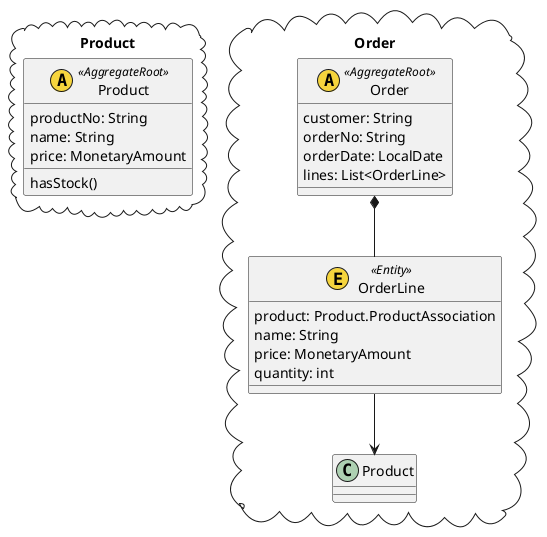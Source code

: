 @startuml

package Product <<Cloud>> {
    class Product << (A,#f6d53d) AggregateRoot >> {
        productNo: String
        name: String
        price: MonetaryAmount
        hasStock()
    }
}
package Order <<Cloud>> {
    class Order << (A,#f6d53d) AggregateRoot >> {
        customer: String
        orderNo: String
        orderDate: LocalDate
        lines: List<OrderLine>
    }
    class OrderLine << (E,#f6d53d) Entity >>  {
        product: Product.ProductAssociation
        name: String
        price: MonetaryAmount
        quantity: int
    }
    Order *-- OrderLine
    OrderLine --> Product
}

'Admin "1" -u-> "n" Vote : association
'Admin "1" -u-> "n" Decision : association
'Admin "1" -u-> "n" Comment : association
'
'Application "1" *-- "n" Vote : aggregation
'Application "1" *-- "1" Decision : aggregation
'Application "1" --> "n" Comment : association
'Application "1" --> "n" Attachment : association

@enduml

